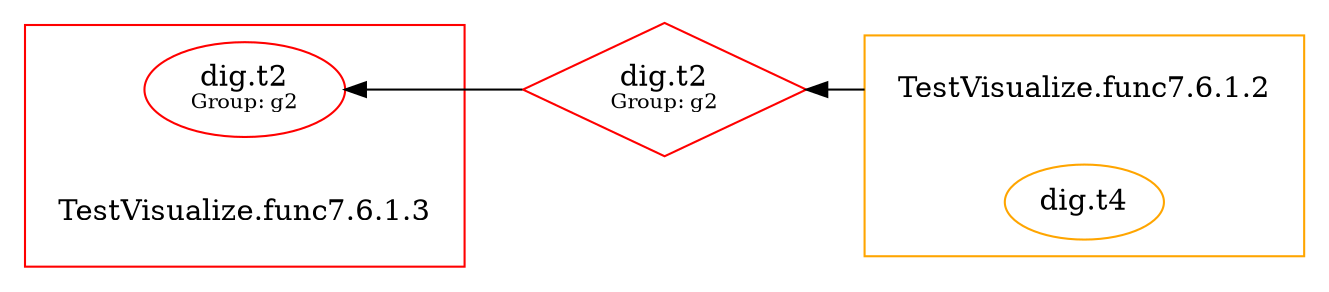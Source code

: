 digraph {
	rankdir=RL;
	graph [compound=true];
	"[type=dig.t2 group=g2]" [shape=diamond label=<dig.t2<BR /><FONT POINT-SIZE="10">Group: g2</FONT>> color=red];
		"[type=dig.t2 group=g2]" -> "dig.t2[group=g2]1";
		
	
		subgraph cluster_0 {
			constructor_0 [shape=plaintext label="TestVisualize.func7.6.1.2"];
			color=orange;
			"dig.t4" [label=<dig.t4>];
			
		}
		
		
			constructor_0 -> "[type=dig.t2 group=g2]" [ltail=cluster_0];
		
		subgraph cluster_1 {
			constructor_1 [shape=plaintext label="TestVisualize.func7.6.1.3"];
			color=red;
			"dig.t2[group=g2]1" [label=<dig.t2<BR /><FONT POINT-SIZE="10">Group: g2</FONT>>];
			
		}
		
		
	"dig.t4" [color=orange];
	"dig.t2[group=g2]1" [color=red];
	
}